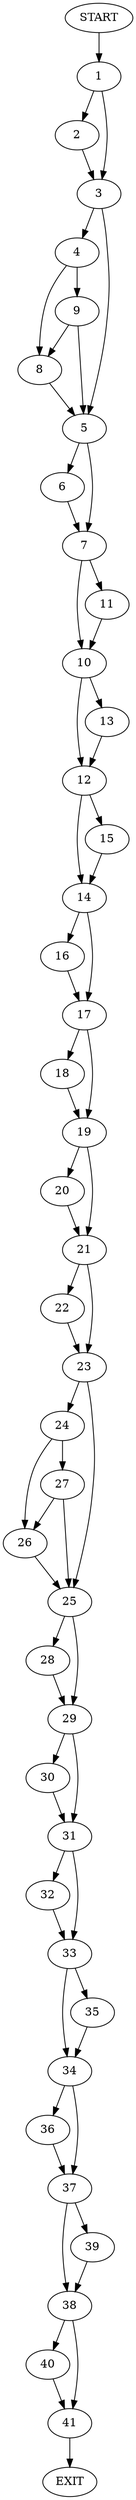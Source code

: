 digraph {
0 [label="START"]
42 [label="EXIT"]
0 -> 1
1 -> 2
1 -> 3
3 -> 4
3 -> 5
2 -> 3
5 -> 6
5 -> 7
4 -> 8
4 -> 9
8 -> 5
9 -> 8
9 -> 5
6 -> 7
7 -> 10
7 -> 11
10 -> 12
10 -> 13
11 -> 10
12 -> 14
12 -> 15
13 -> 12
14 -> 16
14 -> 17
15 -> 14
16 -> 17
17 -> 18
17 -> 19
19 -> 20
19 -> 21
18 -> 19
21 -> 22
21 -> 23
20 -> 21
23 -> 24
23 -> 25
22 -> 23
24 -> 26
24 -> 27
25 -> 28
25 -> 29
26 -> 25
27 -> 26
27 -> 25
28 -> 29
29 -> 30
29 -> 31
30 -> 31
31 -> 32
31 -> 33
32 -> 33
33 -> 34
33 -> 35
34 -> 36
34 -> 37
35 -> 34
36 -> 37
37 -> 38
37 -> 39
39 -> 38
38 -> 40
38 -> 41
41 -> 42
40 -> 41
}
